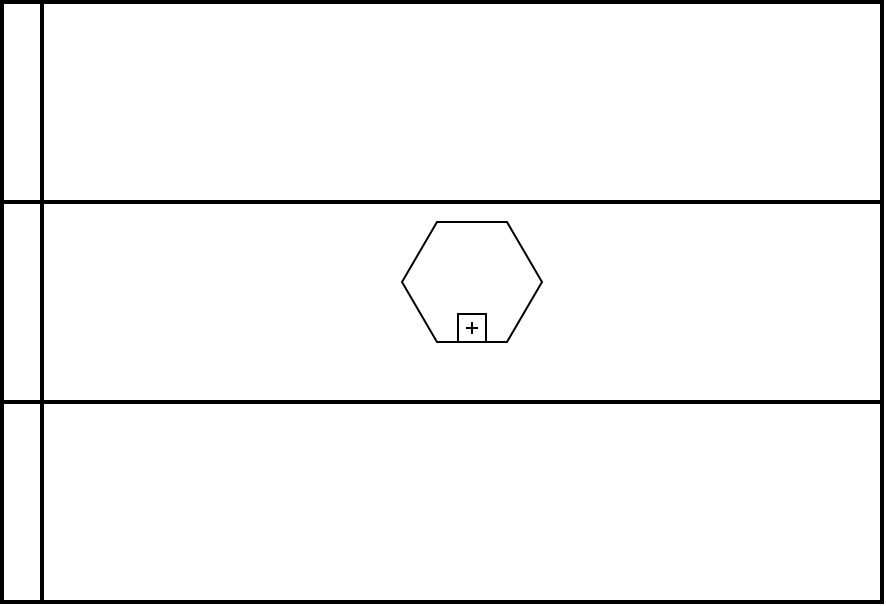 <mxfile version="20.0.3" type="github"><diagram id="Kv7PGgP7FFOZwBbOCusl" name="Page-1"><mxGraphModel dx="742" dy="708" grid="1" gridSize="10" guides="1" tooltips="1" connect="1" arrows="1" fold="1" page="1" pageScale="1" pageWidth="827" pageHeight="1169" math="0" shadow="0"><root><mxCell id="0"/><mxCell id="1" parent="0"/><mxCell id="0oOqBr9IuUDkcuPAfhmd-1" value="" style="swimlane;html=1;startSize=20;fontStyle=0;collapsible=0;horizontal=0;swimlaneLine=1;swimlaneFillColor=#ffffff;strokeWidth=2;" parent="1" vertex="1"><mxGeometry x="40" y="40" width="440" height="100" as="geometry"/></mxCell><mxCell id="0oOqBr9IuUDkcuPAfhmd-2" value="" style="swimlane;html=1;startSize=20;fontStyle=0;collapsible=0;horizontal=0;swimlaneLine=1;swimlaneFillColor=#ffffff;strokeWidth=2;" parent="1" vertex="1"><mxGeometry x="40" y="140" width="440" height="100" as="geometry"/></mxCell><mxCell id="0oOqBr9IuUDkcuPAfhmd-4" value="" style="shape=mxgraph.bpmn.conversation;perimeter=hexagonPerimeter2;whiteSpace=wrap;html=1;aspect=fixed;bpmnConversationType=conv;isLoopSub=1;" parent="0oOqBr9IuUDkcuPAfhmd-2" vertex="1"><mxGeometry x="200" y="10" width="70" height="60" as="geometry"/></mxCell><mxCell id="0oOqBr9IuUDkcuPAfhmd-3" value="" style="swimlane;html=1;startSize=20;fontStyle=0;collapsible=0;horizontal=0;swimlaneLine=1;swimlaneFillColor=#ffffff;strokeWidth=2;" parent="1" vertex="1"><mxGeometry x="40" y="240" width="440" height="100" as="geometry"/></mxCell></root></mxGraphModel></diagram></mxfile>